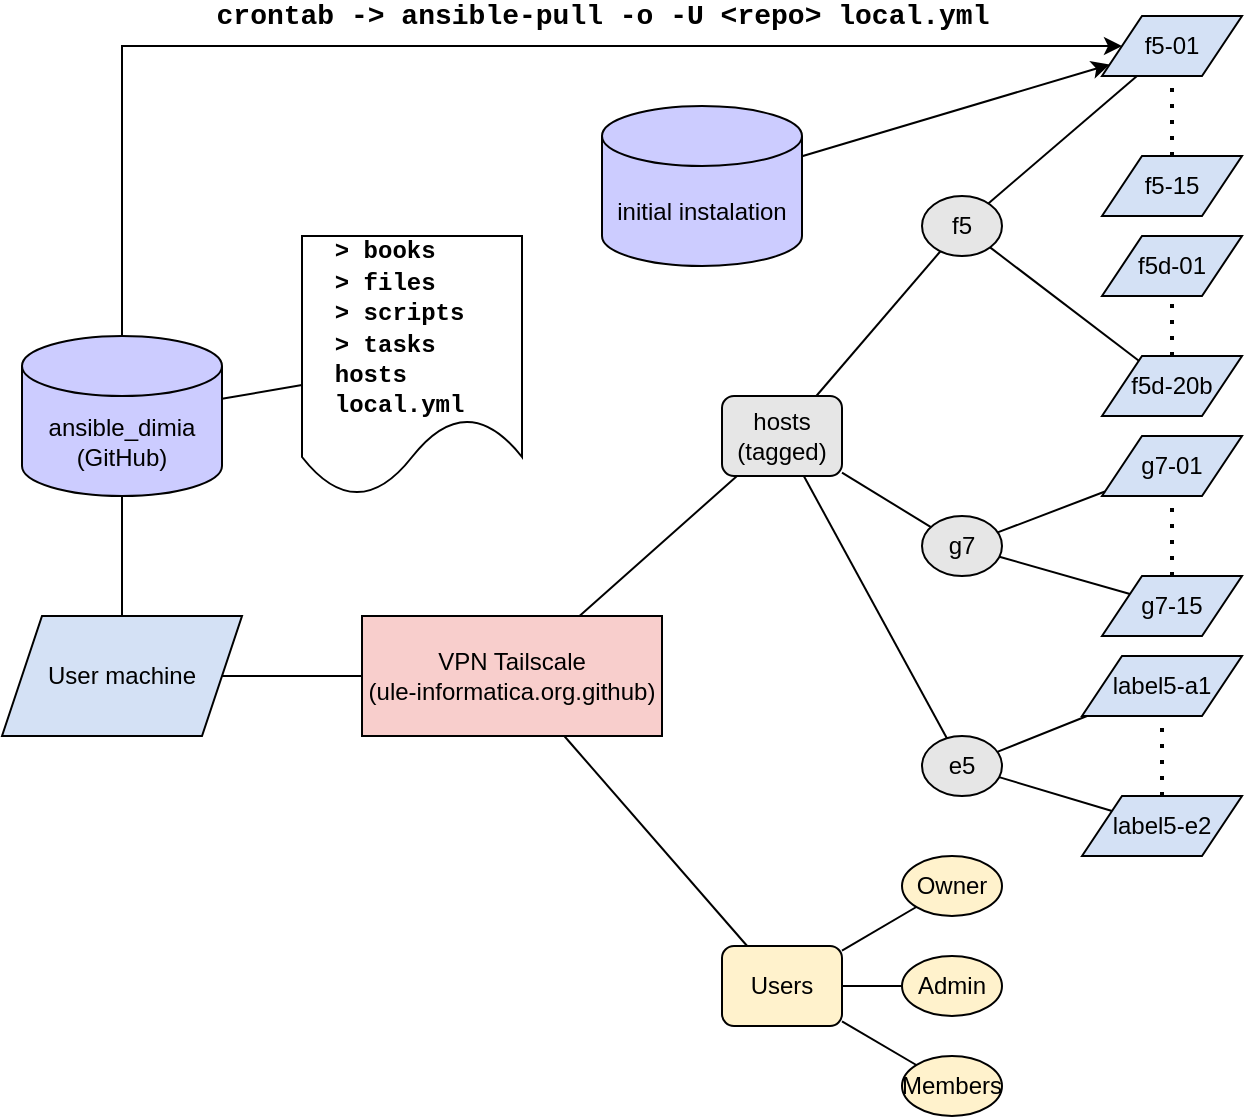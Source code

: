 <mxfile version="24.7.8">
  <diagram name="Página-1" id="mrtegxDcKuLyT-rHk_0z">
    <mxGraphModel dx="980" dy="644" grid="1" gridSize="10" guides="1" tooltips="1" connect="1" arrows="1" fold="1" page="1" pageScale="1" pageWidth="827" pageHeight="1169" math="0" shadow="0">
      <root>
        <mxCell id="0" />
        <mxCell id="1" parent="0" />
        <mxCell id="gzPxU7n1VM5Tg1i428SV-1" value="VPN Tailscale&lt;div&gt;(ule-informatica.org.github)&lt;/div&gt;" style="rounded=0;whiteSpace=wrap;html=1;fillColor=#F8CECC;" parent="1" vertex="1">
          <mxGeometry x="360" y="380" width="150" height="60" as="geometry" />
        </mxCell>
        <mxCell id="gzPxU7n1VM5Tg1i428SV-2" value="f5" style="ellipse;whiteSpace=wrap;html=1;fillColor=#E6E6E6;" parent="1" vertex="1">
          <mxGeometry x="640" y="170" width="40" height="30" as="geometry" />
        </mxCell>
        <mxCell id="gzPxU7n1VM5Tg1i428SV-3" value="g7" style="ellipse;whiteSpace=wrap;html=1;fillColor=#E6E6E6;" parent="1" vertex="1">
          <mxGeometry x="640" y="330" width="40" height="30" as="geometry" />
        </mxCell>
        <mxCell id="gzPxU7n1VM5Tg1i428SV-4" value="f5-01" style="shape=parallelogram;perimeter=parallelogramPerimeter;whiteSpace=wrap;html=1;fixedSize=1;fillColor=#D4E1F5;" parent="1" vertex="1">
          <mxGeometry x="730" y="80" width="70" height="30" as="geometry" />
        </mxCell>
        <mxCell id="gzPxU7n1VM5Tg1i428SV-5" value="f5-15" style="shape=parallelogram;perimeter=parallelogramPerimeter;whiteSpace=wrap;html=1;fixedSize=1;fillColor=#D4E1F5;" parent="1" vertex="1">
          <mxGeometry x="730" y="150" width="70" height="30" as="geometry" />
        </mxCell>
        <mxCell id="gzPxU7n1VM5Tg1i428SV-6" value="f5d-01" style="shape=parallelogram;perimeter=parallelogramPerimeter;whiteSpace=wrap;html=1;fixedSize=1;fillColor=#D4E1F5;" parent="1" vertex="1">
          <mxGeometry x="730" y="190" width="70" height="30" as="geometry" />
        </mxCell>
        <mxCell id="gzPxU7n1VM5Tg1i428SV-7" value="f5d-20b" style="shape=parallelogram;perimeter=parallelogramPerimeter;whiteSpace=wrap;html=1;fixedSize=1;fillColor=#D4E1F5;" parent="1" vertex="1">
          <mxGeometry x="730" y="250" width="70" height="30" as="geometry" />
        </mxCell>
        <mxCell id="gzPxU7n1VM5Tg1i428SV-8" value="g7-01" style="shape=parallelogram;perimeter=parallelogramPerimeter;whiteSpace=wrap;html=1;fixedSize=1;fillColor=#D4E1F5;" parent="1" vertex="1">
          <mxGeometry x="730" y="290" width="70" height="30" as="geometry" />
        </mxCell>
        <mxCell id="gzPxU7n1VM5Tg1i428SV-9" value="g7-15" style="shape=parallelogram;perimeter=parallelogramPerimeter;whiteSpace=wrap;html=1;fixedSize=1;fillColor=#D4E1F5;" parent="1" vertex="1">
          <mxGeometry x="730" y="360" width="70" height="30" as="geometry" />
        </mxCell>
        <mxCell id="gzPxU7n1VM5Tg1i428SV-10" value="e5" style="ellipse;whiteSpace=wrap;html=1;fillColor=#E6E6E6;" parent="1" vertex="1">
          <mxGeometry x="640" y="440" width="40" height="30" as="geometry" />
        </mxCell>
        <mxCell id="gzPxU7n1VM5Tg1i428SV-11" value="label5-a1" style="shape=parallelogram;perimeter=parallelogramPerimeter;whiteSpace=wrap;html=1;fixedSize=1;fillColor=#D4E1F5;" parent="1" vertex="1">
          <mxGeometry x="720" y="400" width="80" height="30" as="geometry" />
        </mxCell>
        <mxCell id="gzPxU7n1VM5Tg1i428SV-12" value="label5-e2" style="shape=parallelogram;perimeter=parallelogramPerimeter;whiteSpace=wrap;html=1;fixedSize=1;fillColor=#D4E1F5;" parent="1" vertex="1">
          <mxGeometry x="720" y="470" width="80" height="30" as="geometry" />
        </mxCell>
        <mxCell id="gzPxU7n1VM5Tg1i428SV-14" value="" style="endArrow=none;dashed=1;html=1;dashPattern=1 3;strokeWidth=2;rounded=0;fillColor=#D4E1F5;" parent="1" source="gzPxU7n1VM5Tg1i428SV-5" target="gzPxU7n1VM5Tg1i428SV-4" edge="1">
          <mxGeometry width="50" height="50" relative="1" as="geometry">
            <mxPoint x="760" y="140" as="sourcePoint" />
            <mxPoint x="360" y="310" as="targetPoint" />
          </mxGeometry>
        </mxCell>
        <mxCell id="gzPxU7n1VM5Tg1i428SV-15" value="" style="endArrow=none;dashed=1;html=1;dashPattern=1 3;strokeWidth=2;rounded=0;fillColor=#D4E1F5;" parent="1" source="gzPxU7n1VM5Tg1i428SV-7" target="gzPxU7n1VM5Tg1i428SV-6" edge="1">
          <mxGeometry width="50" height="50" relative="1" as="geometry">
            <mxPoint x="775" y="160" as="sourcePoint" />
            <mxPoint x="775" y="120" as="targetPoint" />
          </mxGeometry>
        </mxCell>
        <mxCell id="gzPxU7n1VM5Tg1i428SV-16" value="" style="endArrow=none;dashed=1;html=1;dashPattern=1 3;strokeWidth=2;rounded=0;fillColor=#D4E1F5;" parent="1" source="gzPxU7n1VM5Tg1i428SV-9" target="gzPxU7n1VM5Tg1i428SV-8" edge="1">
          <mxGeometry width="50" height="50" relative="1" as="geometry">
            <mxPoint x="775" y="260" as="sourcePoint" />
            <mxPoint x="775" y="230" as="targetPoint" />
          </mxGeometry>
        </mxCell>
        <mxCell id="gzPxU7n1VM5Tg1i428SV-17" value="" style="endArrow=none;dashed=1;html=1;dashPattern=1 3;strokeWidth=2;rounded=0;fillColor=#D4E1F5;" parent="1" source="gzPxU7n1VM5Tg1i428SV-12" target="gzPxU7n1VM5Tg1i428SV-11" edge="1">
          <mxGeometry width="50" height="50" relative="1" as="geometry">
            <mxPoint x="775" y="370" as="sourcePoint" />
            <mxPoint x="775" y="330" as="targetPoint" />
          </mxGeometry>
        </mxCell>
        <mxCell id="gzPxU7n1VM5Tg1i428SV-18" value="" style="endArrow=none;html=1;rounded=0;" parent="1" source="gzPxU7n1VM5Tg1i428SV-2" target="gzPxU7n1VM5Tg1i428SV-4" edge="1">
          <mxGeometry width="50" height="50" relative="1" as="geometry">
            <mxPoint x="310" y="360" as="sourcePoint" />
            <mxPoint x="360" y="310" as="targetPoint" />
          </mxGeometry>
        </mxCell>
        <mxCell id="gzPxU7n1VM5Tg1i428SV-19" value="" style="endArrow=none;html=1;rounded=0;" parent="1" source="gzPxU7n1VM5Tg1i428SV-2" target="gzPxU7n1VM5Tg1i428SV-7" edge="1">
          <mxGeometry width="50" height="50" relative="1" as="geometry">
            <mxPoint x="683" y="184" as="sourcePoint" />
            <mxPoint x="758" y="120" as="targetPoint" />
          </mxGeometry>
        </mxCell>
        <mxCell id="gzPxU7n1VM5Tg1i428SV-20" value="" style="endArrow=none;html=1;rounded=0;" parent="1" source="gzPxU7n1VM5Tg1i428SV-3" target="gzPxU7n1VM5Tg1i428SV-8" edge="1">
          <mxGeometry width="50" height="50" relative="1" as="geometry">
            <mxPoint x="684" y="206" as="sourcePoint" />
            <mxPoint x="758" y="262" as="targetPoint" />
          </mxGeometry>
        </mxCell>
        <mxCell id="gzPxU7n1VM5Tg1i428SV-21" value="" style="endArrow=none;html=1;rounded=0;" parent="1" source="gzPxU7n1VM5Tg1i428SV-3" target="gzPxU7n1VM5Tg1i428SV-9" edge="1">
          <mxGeometry width="50" height="50" relative="1" as="geometry">
            <mxPoint x="688" y="348" as="sourcePoint" />
            <mxPoint x="741" y="328" as="targetPoint" />
          </mxGeometry>
        </mxCell>
        <mxCell id="gzPxU7n1VM5Tg1i428SV-22" value="" style="endArrow=none;html=1;rounded=0;" parent="1" source="gzPxU7n1VM5Tg1i428SV-10" target="gzPxU7n1VM5Tg1i428SV-11" edge="1">
          <mxGeometry width="50" height="50" relative="1" as="geometry">
            <mxPoint x="689" y="360" as="sourcePoint" />
            <mxPoint x="754" y="379" as="targetPoint" />
          </mxGeometry>
        </mxCell>
        <mxCell id="gzPxU7n1VM5Tg1i428SV-23" value="" style="endArrow=none;html=1;rounded=0;" parent="1" source="gzPxU7n1VM5Tg1i428SV-10" target="gzPxU7n1VM5Tg1i428SV-12" edge="1">
          <mxGeometry width="50" height="50" relative="1" as="geometry">
            <mxPoint x="688" y="458" as="sourcePoint" />
            <mxPoint x="733" y="440" as="targetPoint" />
          </mxGeometry>
        </mxCell>
        <mxCell id="gzPxU7n1VM5Tg1i428SV-24" value="ansible_dimia&lt;div&gt;(GitHub)&lt;/div&gt;" style="shape=cylinder3;whiteSpace=wrap;html=1;boundedLbl=1;backgroundOutline=1;size=15;fillColor=#CCCCFF;" parent="1" vertex="1">
          <mxGeometry x="190" y="240" width="100" height="80" as="geometry" />
        </mxCell>
        <mxCell id="gzPxU7n1VM5Tg1i428SV-25" value="hosts&lt;div&gt;(tagged)&lt;/div&gt;" style="rounded=1;whiteSpace=wrap;html=1;fillColor=#E6E6E6;" parent="1" vertex="1">
          <mxGeometry x="540" y="270" width="60" height="40" as="geometry" />
        </mxCell>
        <mxCell id="gzPxU7n1VM5Tg1i428SV-26" value="" style="endArrow=none;html=1;rounded=0;" parent="1" source="gzPxU7n1VM5Tg1i428SV-25" target="gzPxU7n1VM5Tg1i428SV-1" edge="1">
          <mxGeometry width="50" height="50" relative="1" as="geometry">
            <mxPoint x="310" y="360" as="sourcePoint" />
            <mxPoint x="360" y="310" as="targetPoint" />
          </mxGeometry>
        </mxCell>
        <mxCell id="gzPxU7n1VM5Tg1i428SV-27" value="" style="endArrow=none;html=1;rounded=0;" parent="1" source="gzPxU7n1VM5Tg1i428SV-2" target="gzPxU7n1VM5Tg1i428SV-25" edge="1">
          <mxGeometry width="50" height="50" relative="1" as="geometry">
            <mxPoint x="310" y="360" as="sourcePoint" />
            <mxPoint x="360" y="310" as="targetPoint" />
          </mxGeometry>
        </mxCell>
        <mxCell id="gzPxU7n1VM5Tg1i428SV-28" value="" style="endArrow=none;html=1;rounded=0;" parent="1" source="gzPxU7n1VM5Tg1i428SV-3" target="gzPxU7n1VM5Tg1i428SV-25" edge="1">
          <mxGeometry width="50" height="50" relative="1" as="geometry">
            <mxPoint x="659" y="208" as="sourcePoint" />
            <mxPoint x="597" y="280" as="targetPoint" />
          </mxGeometry>
        </mxCell>
        <mxCell id="gzPxU7n1VM5Tg1i428SV-29" value="" style="endArrow=none;html=1;rounded=0;" parent="1" source="gzPxU7n1VM5Tg1i428SV-10" target="gzPxU7n1VM5Tg1i428SV-25" edge="1">
          <mxGeometry width="50" height="50" relative="1" as="geometry">
            <mxPoint x="654" y="346" as="sourcePoint" />
            <mxPoint x="610" y="318" as="targetPoint" />
          </mxGeometry>
        </mxCell>
        <mxCell id="gzPxU7n1VM5Tg1i428SV-30" value="Users" style="rounded=1;whiteSpace=wrap;html=1;fillColor=#FFF2CC;" parent="1" vertex="1">
          <mxGeometry x="540" y="545" width="60" height="40" as="geometry" />
        </mxCell>
        <mxCell id="gzPxU7n1VM5Tg1i428SV-31" value="" style="endArrow=none;html=1;rounded=0;" parent="1" source="gzPxU7n1VM5Tg1i428SV-1" target="gzPxU7n1VM5Tg1i428SV-30" edge="1">
          <mxGeometry width="50" height="50" relative="1" as="geometry">
            <mxPoint x="310" y="360" as="sourcePoint" />
            <mxPoint x="360" y="310" as="targetPoint" />
          </mxGeometry>
        </mxCell>
        <mxCell id="gzPxU7n1VM5Tg1i428SV-32" value="Admin" style="ellipse;whiteSpace=wrap;html=1;fillColor=#FFF2CC;" parent="1" vertex="1">
          <mxGeometry x="630" y="550" width="50" height="30" as="geometry" />
        </mxCell>
        <mxCell id="gzPxU7n1VM5Tg1i428SV-33" value="Owner" style="ellipse;whiteSpace=wrap;html=1;fillColor=#FFF2CC;" parent="1" vertex="1">
          <mxGeometry x="630" y="500" width="50" height="30" as="geometry" />
        </mxCell>
        <mxCell id="gzPxU7n1VM5Tg1i428SV-34" value="Members" style="ellipse;whiteSpace=wrap;html=1;fillColor=#FFF2CC;" parent="1" vertex="1">
          <mxGeometry x="630" y="600" width="50" height="30" as="geometry" />
        </mxCell>
        <mxCell id="gzPxU7n1VM5Tg1i428SV-35" value="" style="endArrow=none;html=1;rounded=0;fillColor=#FFF2CC;" parent="1" source="gzPxU7n1VM5Tg1i428SV-30" target="gzPxU7n1VM5Tg1i428SV-33" edge="1">
          <mxGeometry width="50" height="50" relative="1" as="geometry">
            <mxPoint x="310" y="360" as="sourcePoint" />
            <mxPoint x="360" y="310" as="targetPoint" />
          </mxGeometry>
        </mxCell>
        <mxCell id="gzPxU7n1VM5Tg1i428SV-36" value="" style="endArrow=none;html=1;rounded=0;fillColor=#FFF2CC;" parent="1" source="gzPxU7n1VM5Tg1i428SV-30" target="gzPxU7n1VM5Tg1i428SV-32" edge="1">
          <mxGeometry width="50" height="50" relative="1" as="geometry">
            <mxPoint x="610" y="561" as="sourcePoint" />
            <mxPoint x="645" y="544" as="targetPoint" />
          </mxGeometry>
        </mxCell>
        <mxCell id="gzPxU7n1VM5Tg1i428SV-37" value="" style="endArrow=none;html=1;rounded=0;fillColor=#FFF2CC;" parent="1" source="gzPxU7n1VM5Tg1i428SV-30" target="gzPxU7n1VM5Tg1i428SV-34" edge="1">
          <mxGeometry width="50" height="50" relative="1" as="geometry">
            <mxPoint x="610" y="575" as="sourcePoint" />
            <mxPoint x="640" y="575" as="targetPoint" />
          </mxGeometry>
        </mxCell>
        <mxCell id="gzPxU7n1VM5Tg1i428SV-38" value="User machine" style="shape=parallelogram;perimeter=parallelogramPerimeter;whiteSpace=wrap;html=1;fixedSize=1;fillColor=#D4E1F5;" parent="1" vertex="1">
          <mxGeometry x="180" y="380" width="120" height="60" as="geometry" />
        </mxCell>
        <mxCell id="gzPxU7n1VM5Tg1i428SV-39" value="" style="endArrow=none;html=1;rounded=0;" parent="1" source="gzPxU7n1VM5Tg1i428SV-38" target="gzPxU7n1VM5Tg1i428SV-1" edge="1">
          <mxGeometry width="50" height="50" relative="1" as="geometry">
            <mxPoint x="300" y="420" as="sourcePoint" />
            <mxPoint x="350" y="370" as="targetPoint" />
          </mxGeometry>
        </mxCell>
        <mxCell id="gzPxU7n1VM5Tg1i428SV-40" value="" style="endArrow=none;html=1;rounded=0;" parent="1" source="gzPxU7n1VM5Tg1i428SV-38" target="gzPxU7n1VM5Tg1i428SV-24" edge="1">
          <mxGeometry width="50" height="50" relative="1" as="geometry">
            <mxPoint x="300" y="420" as="sourcePoint" />
            <mxPoint x="350" y="370" as="targetPoint" />
          </mxGeometry>
        </mxCell>
        <mxCell id="gzPxU7n1VM5Tg1i428SV-41" value="&lt;font face=&quot;Courier New&quot;&gt;&lt;b&gt;&amp;nbsp; &amp;gt; books&lt;/b&gt;&lt;/font&gt;&lt;div&gt;&lt;font face=&quot;Courier New&quot;&gt;&lt;b&gt;&amp;nbsp; &amp;gt; files&lt;/b&gt;&lt;/font&gt;&lt;/div&gt;&lt;div&gt;&lt;font face=&quot;Courier New&quot;&gt;&lt;b&gt;&amp;nbsp; &amp;gt; scripts&lt;/b&gt;&lt;/font&gt;&lt;/div&gt;&lt;div&gt;&lt;font face=&quot;Courier New&quot;&gt;&lt;b&gt;&amp;nbsp; &amp;gt; tasks&lt;/b&gt;&lt;/font&gt;&lt;/div&gt;&lt;div&gt;&lt;font face=&quot;Courier New&quot;&gt;&lt;b&gt;&amp;nbsp; hosts&lt;/b&gt;&lt;/font&gt;&lt;/div&gt;&lt;div&gt;&lt;font face=&quot;Courier New&quot;&gt;&lt;b&gt;&amp;nbsp; local.yml&lt;/b&gt;&lt;/font&gt;&lt;/div&gt;" style="shape=document;whiteSpace=wrap;html=1;boundedLbl=1;align=left;" parent="1" vertex="1">
          <mxGeometry x="330" y="190" width="110" height="130" as="geometry" />
        </mxCell>
        <mxCell id="gzPxU7n1VM5Tg1i428SV-46" value="" style="endArrow=none;html=1;rounded=0;" parent="1" source="gzPxU7n1VM5Tg1i428SV-24" target="gzPxU7n1VM5Tg1i428SV-41" edge="1">
          <mxGeometry width="50" height="50" relative="1" as="geometry">
            <mxPoint x="300" y="420" as="sourcePoint" />
            <mxPoint x="350" y="370" as="targetPoint" />
          </mxGeometry>
        </mxCell>
        <mxCell id="gzPxU7n1VM5Tg1i428SV-47" value="" style="endArrow=classic;html=1;rounded=0;" parent="1" source="gzPxU7n1VM5Tg1i428SV-24" target="gzPxU7n1VM5Tg1i428SV-4" edge="1">
          <mxGeometry width="50" height="50" relative="1" as="geometry">
            <mxPoint x="480" y="380" as="sourcePoint" />
            <mxPoint x="530" y="330" as="targetPoint" />
            <Array as="points">
              <mxPoint x="240" y="95" />
            </Array>
          </mxGeometry>
        </mxCell>
        <mxCell id="gzPxU7n1VM5Tg1i428SV-50" value="&lt;font face=&quot;Courier New&quot; style=&quot;font-size: 14px;&quot;&gt;&lt;b&gt;crontab -&amp;gt; ansible-pull -o -U &amp;lt;repo&amp;gt; local.yml&lt;/b&gt;&lt;/font&gt;" style="edgeLabel;html=1;align=center;verticalAlign=middle;resizable=0;points=[];" parent="gzPxU7n1VM5Tg1i428SV-47" vertex="1" connectable="0">
          <mxGeometry x="-0.008" y="2" relative="1" as="geometry">
            <mxPoint x="65" y="-13" as="offset" />
          </mxGeometry>
        </mxCell>
        <mxCell id="gzPxU7n1VM5Tg1i428SV-54" value="initial instalation" style="shape=cylinder3;whiteSpace=wrap;html=1;boundedLbl=1;backgroundOutline=1;size=15;fillColor=#CCCCFF;" parent="1" vertex="1">
          <mxGeometry x="480" y="125" width="100" height="80" as="geometry" />
        </mxCell>
        <mxCell id="gzPxU7n1VM5Tg1i428SV-55" value="" style="endArrow=classic;html=1;rounded=0;" parent="1" source="gzPxU7n1VM5Tg1i428SV-54" target="gzPxU7n1VM5Tg1i428SV-4" edge="1">
          <mxGeometry width="50" height="50" relative="1" as="geometry">
            <mxPoint x="480" y="380" as="sourcePoint" />
            <mxPoint x="530" y="330" as="targetPoint" />
          </mxGeometry>
        </mxCell>
      </root>
    </mxGraphModel>
  </diagram>
</mxfile>
